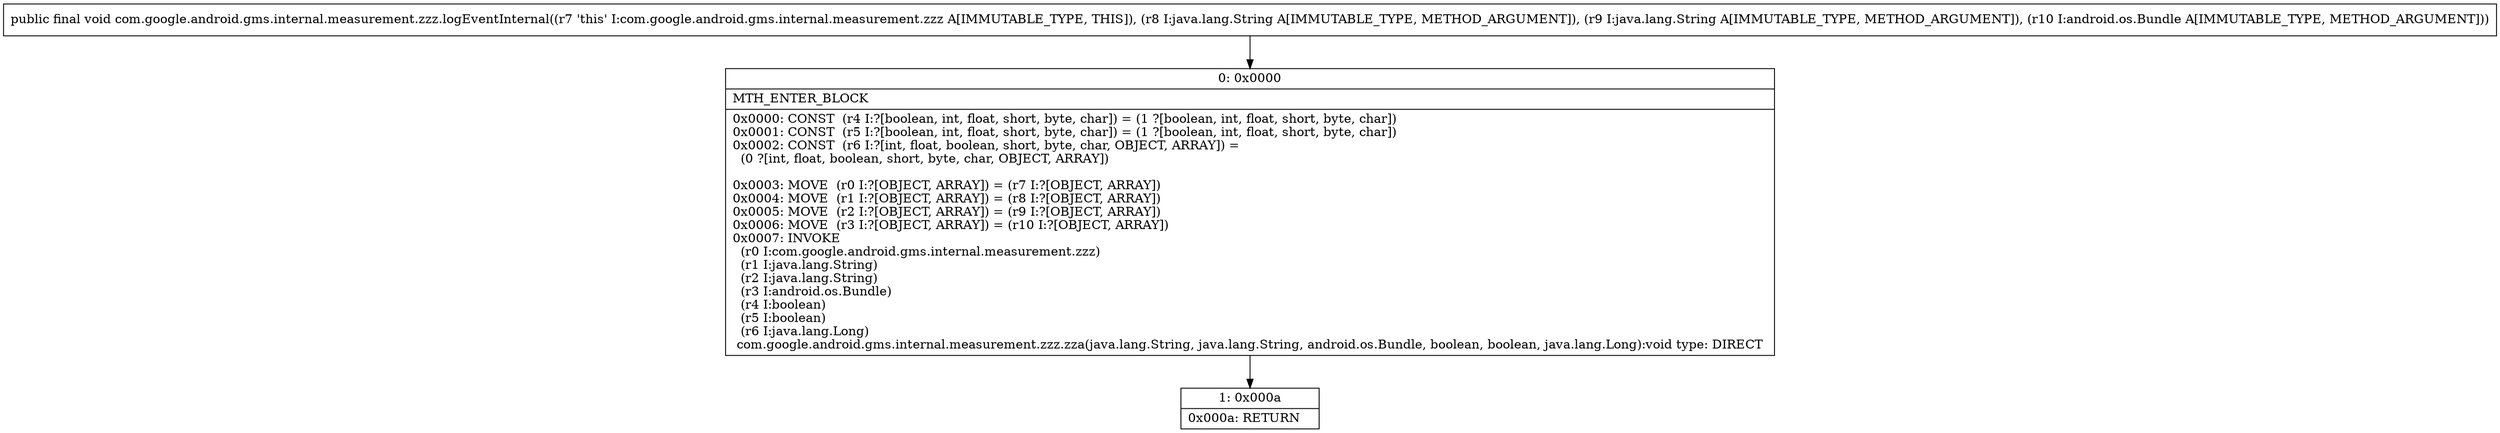 digraph "CFG forcom.google.android.gms.internal.measurement.zzz.logEventInternal(Ljava\/lang\/String;Ljava\/lang\/String;Landroid\/os\/Bundle;)V" {
Node_0 [shape=record,label="{0\:\ 0x0000|MTH_ENTER_BLOCK\l|0x0000: CONST  (r4 I:?[boolean, int, float, short, byte, char]) = (1 ?[boolean, int, float, short, byte, char]) \l0x0001: CONST  (r5 I:?[boolean, int, float, short, byte, char]) = (1 ?[boolean, int, float, short, byte, char]) \l0x0002: CONST  (r6 I:?[int, float, boolean, short, byte, char, OBJECT, ARRAY]) = \l  (0 ?[int, float, boolean, short, byte, char, OBJECT, ARRAY])\l \l0x0003: MOVE  (r0 I:?[OBJECT, ARRAY]) = (r7 I:?[OBJECT, ARRAY]) \l0x0004: MOVE  (r1 I:?[OBJECT, ARRAY]) = (r8 I:?[OBJECT, ARRAY]) \l0x0005: MOVE  (r2 I:?[OBJECT, ARRAY]) = (r9 I:?[OBJECT, ARRAY]) \l0x0006: MOVE  (r3 I:?[OBJECT, ARRAY]) = (r10 I:?[OBJECT, ARRAY]) \l0x0007: INVOKE  \l  (r0 I:com.google.android.gms.internal.measurement.zzz)\l  (r1 I:java.lang.String)\l  (r2 I:java.lang.String)\l  (r3 I:android.os.Bundle)\l  (r4 I:boolean)\l  (r5 I:boolean)\l  (r6 I:java.lang.Long)\l com.google.android.gms.internal.measurement.zzz.zza(java.lang.String, java.lang.String, android.os.Bundle, boolean, boolean, java.lang.Long):void type: DIRECT \l}"];
Node_1 [shape=record,label="{1\:\ 0x000a|0x000a: RETURN   \l}"];
MethodNode[shape=record,label="{public final void com.google.android.gms.internal.measurement.zzz.logEventInternal((r7 'this' I:com.google.android.gms.internal.measurement.zzz A[IMMUTABLE_TYPE, THIS]), (r8 I:java.lang.String A[IMMUTABLE_TYPE, METHOD_ARGUMENT]), (r9 I:java.lang.String A[IMMUTABLE_TYPE, METHOD_ARGUMENT]), (r10 I:android.os.Bundle A[IMMUTABLE_TYPE, METHOD_ARGUMENT])) }"];
MethodNode -> Node_0;
Node_0 -> Node_1;
}

